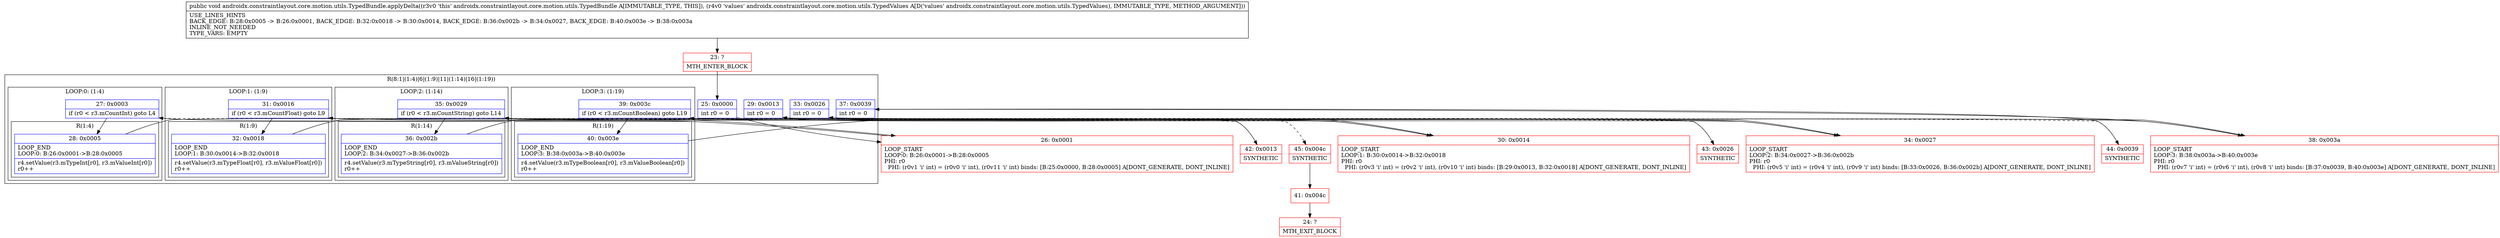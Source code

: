 digraph "CFG forandroidx.constraintlayout.core.motion.utils.TypedBundle.applyDelta(Landroidx\/constraintlayout\/core\/motion\/utils\/TypedValues;)V" {
subgraph cluster_Region_1517004973 {
label = "R(8:1|(1:4)|6|(1:9)|11|(1:14)|16|(1:19))";
node [shape=record,color=blue];
Node_25 [shape=record,label="{25\:\ 0x0000|int r0 = 0\l}"];
subgraph cluster_LoopRegion_1570053687 {
label = "LOOP:0: (1:4)";
node [shape=record,color=blue];
Node_27 [shape=record,label="{27\:\ 0x0003|if (r0 \< r3.mCountInt) goto L4\l}"];
subgraph cluster_Region_323681610 {
label = "R(1:4)";
node [shape=record,color=blue];
Node_28 [shape=record,label="{28\:\ 0x0005|LOOP_END\lLOOP:0: B:26:0x0001\-\>B:28:0x0005\l|r4.setValue(r3.mTypeInt[r0], r3.mValueInt[r0])\lr0++\l}"];
}
}
Node_29 [shape=record,label="{29\:\ 0x0013|int r0 = 0\l}"];
subgraph cluster_LoopRegion_2581015 {
label = "LOOP:1: (1:9)";
node [shape=record,color=blue];
Node_31 [shape=record,label="{31\:\ 0x0016|if (r0 \< r3.mCountFloat) goto L9\l}"];
subgraph cluster_Region_126786686 {
label = "R(1:9)";
node [shape=record,color=blue];
Node_32 [shape=record,label="{32\:\ 0x0018|LOOP_END\lLOOP:1: B:30:0x0014\-\>B:32:0x0018\l|r4.setValue(r3.mTypeFloat[r0], r3.mValueFloat[r0])\lr0++\l}"];
}
}
Node_33 [shape=record,label="{33\:\ 0x0026|int r0 = 0\l}"];
subgraph cluster_LoopRegion_1914658334 {
label = "LOOP:2: (1:14)";
node [shape=record,color=blue];
Node_35 [shape=record,label="{35\:\ 0x0029|if (r0 \< r3.mCountString) goto L14\l}"];
subgraph cluster_Region_914050490 {
label = "R(1:14)";
node [shape=record,color=blue];
Node_36 [shape=record,label="{36\:\ 0x002b|LOOP_END\lLOOP:2: B:34:0x0027\-\>B:36:0x002b\l|r4.setValue(r3.mTypeString[r0], r3.mValueString[r0])\lr0++\l}"];
}
}
Node_37 [shape=record,label="{37\:\ 0x0039|int r0 = 0\l}"];
subgraph cluster_LoopRegion_234333880 {
label = "LOOP:3: (1:19)";
node [shape=record,color=blue];
Node_39 [shape=record,label="{39\:\ 0x003c|if (r0 \< r3.mCountBoolean) goto L19\l}"];
subgraph cluster_Region_2129245716 {
label = "R(1:19)";
node [shape=record,color=blue];
Node_40 [shape=record,label="{40\:\ 0x003e|LOOP_END\lLOOP:3: B:38:0x003a\-\>B:40:0x003e\l|r4.setValue(r3.mTypeBoolean[r0], r3.mValueBoolean[r0])\lr0++\l}"];
}
}
}
Node_23 [shape=record,color=red,label="{23\:\ ?|MTH_ENTER_BLOCK\l}"];
Node_26 [shape=record,color=red,label="{26\:\ 0x0001|LOOP_START\lLOOP:0: B:26:0x0001\-\>B:28:0x0005\lPHI: r0 \l  PHI: (r0v1 'i' int) = (r0v0 'i' int), (r0v11 'i' int) binds: [B:25:0x0000, B:28:0x0005] A[DONT_GENERATE, DONT_INLINE]\l}"];
Node_42 [shape=record,color=red,label="{42\:\ 0x0013|SYNTHETIC\l}"];
Node_30 [shape=record,color=red,label="{30\:\ 0x0014|LOOP_START\lLOOP:1: B:30:0x0014\-\>B:32:0x0018\lPHI: r0 \l  PHI: (r0v3 'i' int) = (r0v2 'i' int), (r0v10 'i' int) binds: [B:29:0x0013, B:32:0x0018] A[DONT_GENERATE, DONT_INLINE]\l}"];
Node_43 [shape=record,color=red,label="{43\:\ 0x0026|SYNTHETIC\l}"];
Node_34 [shape=record,color=red,label="{34\:\ 0x0027|LOOP_START\lLOOP:2: B:34:0x0027\-\>B:36:0x002b\lPHI: r0 \l  PHI: (r0v5 'i' int) = (r0v4 'i' int), (r0v9 'i' int) binds: [B:33:0x0026, B:36:0x002b] A[DONT_GENERATE, DONT_INLINE]\l}"];
Node_44 [shape=record,color=red,label="{44\:\ 0x0039|SYNTHETIC\l}"];
Node_38 [shape=record,color=red,label="{38\:\ 0x003a|LOOP_START\lLOOP:3: B:38:0x003a\-\>B:40:0x003e\lPHI: r0 \l  PHI: (r0v7 'i' int) = (r0v6 'i' int), (r0v8 'i' int) binds: [B:37:0x0039, B:40:0x003e] A[DONT_GENERATE, DONT_INLINE]\l}"];
Node_45 [shape=record,color=red,label="{45\:\ 0x004c|SYNTHETIC\l}"];
Node_41 [shape=record,color=red,label="{41\:\ 0x004c}"];
Node_24 [shape=record,color=red,label="{24\:\ ?|MTH_EXIT_BLOCK\l}"];
MethodNode[shape=record,label="{public void androidx.constraintlayout.core.motion.utils.TypedBundle.applyDelta((r3v0 'this' androidx.constraintlayout.core.motion.utils.TypedBundle A[IMMUTABLE_TYPE, THIS]), (r4v0 'values' androidx.constraintlayout.core.motion.utils.TypedValues A[D('values' androidx.constraintlayout.core.motion.utils.TypedValues), IMMUTABLE_TYPE, METHOD_ARGUMENT]))  | USE_LINES_HINTS\lBACK_EDGE: B:28:0x0005 \-\> B:26:0x0001, BACK_EDGE: B:32:0x0018 \-\> B:30:0x0014, BACK_EDGE: B:36:0x002b \-\> B:34:0x0027, BACK_EDGE: B:40:0x003e \-\> B:38:0x003a\lINLINE_NOT_NEEDED\lTYPE_VARS: EMPTY\l}"];
MethodNode -> Node_23;Node_25 -> Node_26;
Node_27 -> Node_28;
Node_27 -> Node_42[style=dashed];
Node_28 -> Node_26;
Node_29 -> Node_30;
Node_31 -> Node_32;
Node_31 -> Node_43[style=dashed];
Node_32 -> Node_30;
Node_33 -> Node_34;
Node_35 -> Node_36;
Node_35 -> Node_44[style=dashed];
Node_36 -> Node_34;
Node_37 -> Node_38;
Node_39 -> Node_40;
Node_39 -> Node_45[style=dashed];
Node_40 -> Node_38;
Node_23 -> Node_25;
Node_26 -> Node_27;
Node_42 -> Node_29;
Node_30 -> Node_31;
Node_43 -> Node_33;
Node_34 -> Node_35;
Node_44 -> Node_37;
Node_38 -> Node_39;
Node_45 -> Node_41;
Node_41 -> Node_24;
}

